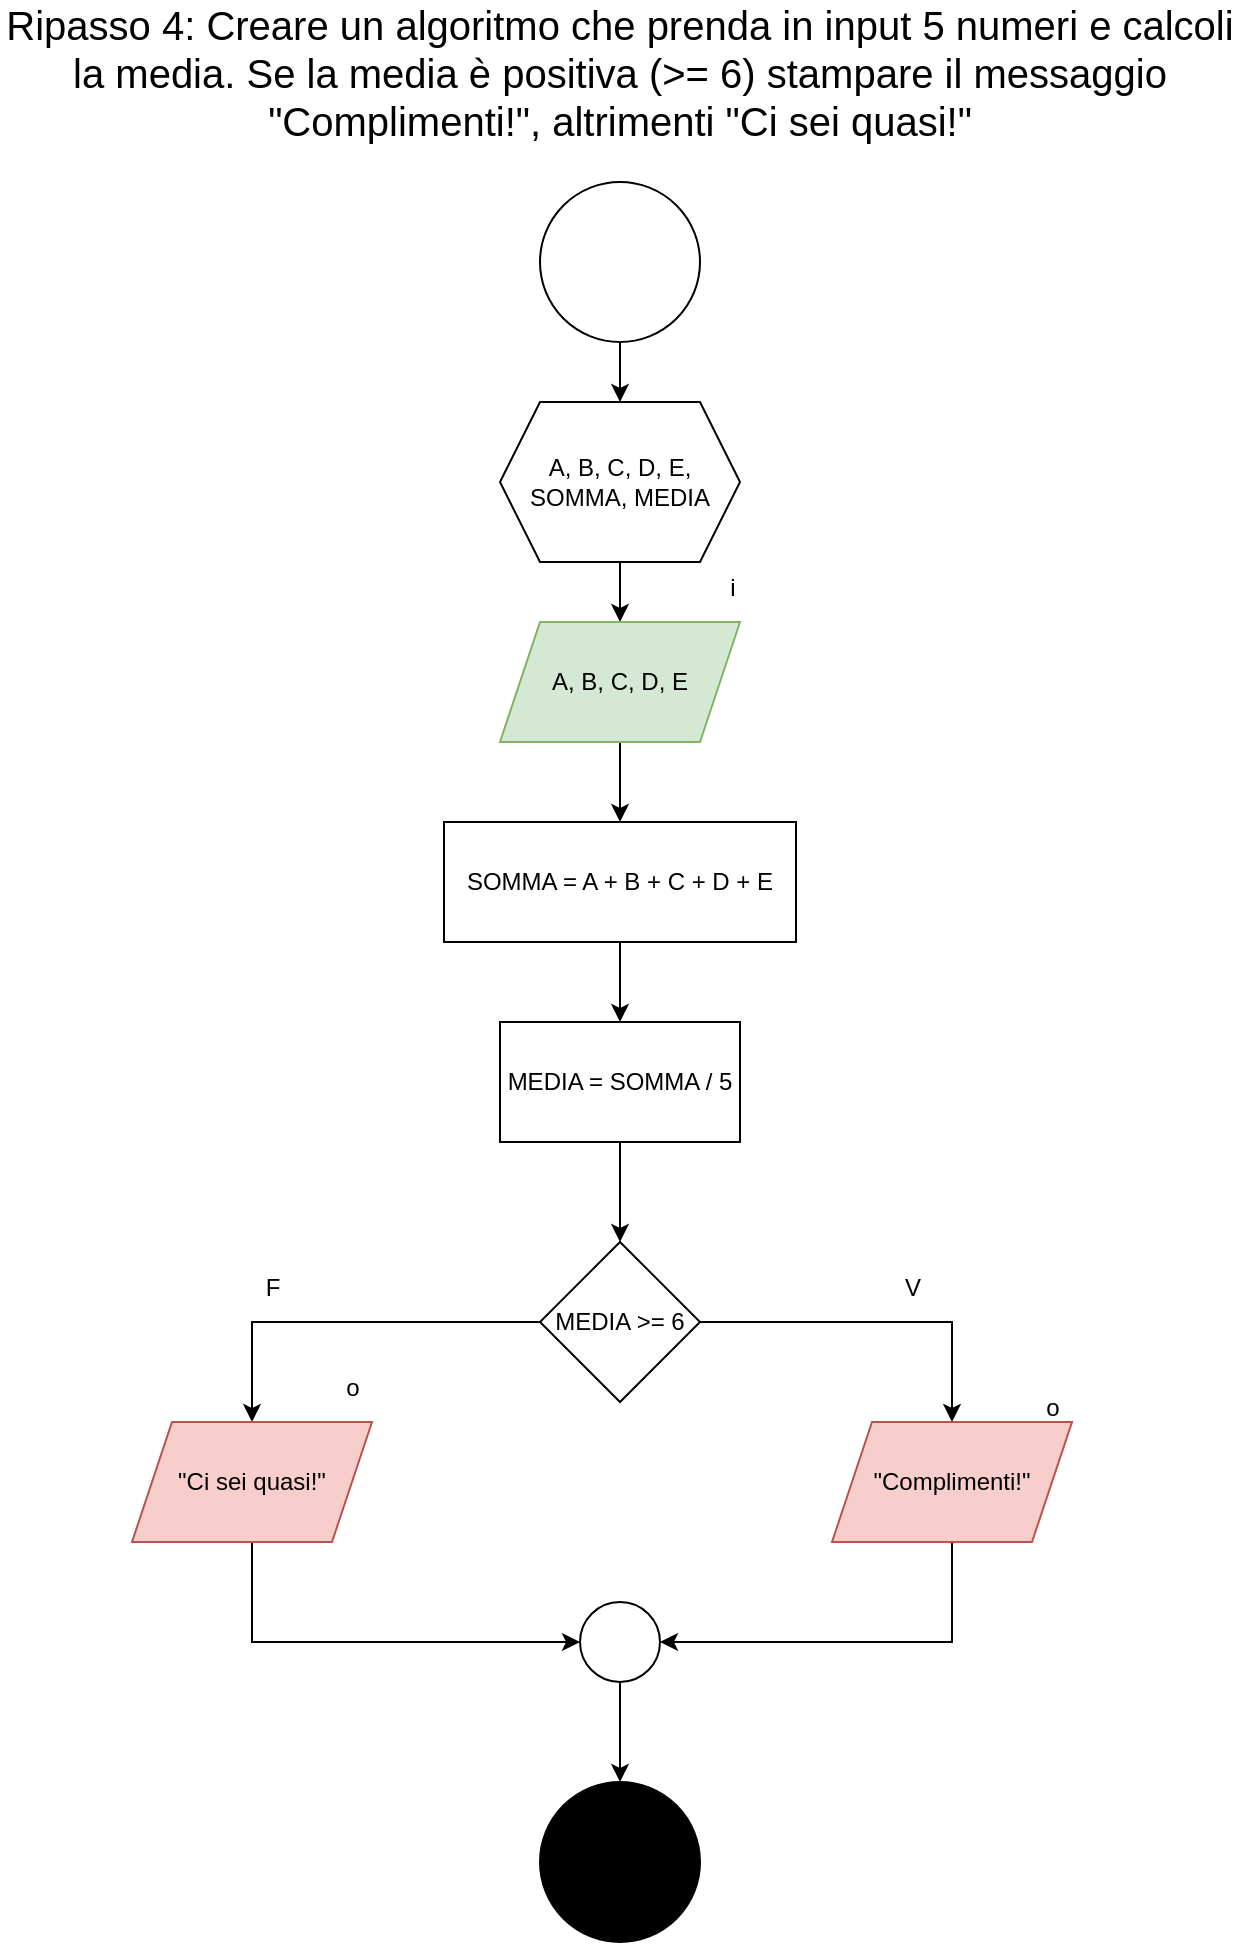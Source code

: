 <mxfile version="24.7.15">
  <diagram name="Pagina-1" id="P9avkzoLggxS2P0xwyiG">
    <mxGraphModel grid="1" page="1" gridSize="10" guides="1" tooltips="1" connect="1" arrows="1" fold="1" pageScale="1" pageWidth="827" pageHeight="1169" math="0" shadow="0">
      <root>
        <mxCell id="0" />
        <mxCell id="1" parent="0" />
        <mxCell id="tOAeBtLttkpn_mph-uSS-1" value="Ripasso 4: Creare un algoritmo che prenda in input 5 numeri e calcoli la media. Se la media è positiva (&amp;gt;= 6) stampare il messaggio &quot;Complimenti!&quot;, altrimenti &quot;Ci sei quasi!&quot;" style="text;html=1;align=center;verticalAlign=middle;whiteSpace=wrap;rounded=0;fontSize=20;" vertex="1" parent="1">
          <mxGeometry x="104" y="50" width="620" height="30" as="geometry" />
        </mxCell>
        <mxCell id="tOAeBtLttkpn_mph-uSS-4" value="" style="edgeStyle=orthogonalEdgeStyle;rounded=0;orthogonalLoop=1;jettySize=auto;html=1;" edge="1" parent="1" source="tOAeBtLttkpn_mph-uSS-2" target="tOAeBtLttkpn_mph-uSS-3">
          <mxGeometry relative="1" as="geometry" />
        </mxCell>
        <mxCell id="tOAeBtLttkpn_mph-uSS-2" value="" style="ellipse;whiteSpace=wrap;html=1;aspect=fixed;" vertex="1" parent="1">
          <mxGeometry x="374" y="120" width="80" height="80" as="geometry" />
        </mxCell>
        <mxCell id="tOAeBtLttkpn_mph-uSS-6" value="" style="edgeStyle=orthogonalEdgeStyle;rounded=0;orthogonalLoop=1;jettySize=auto;html=1;" edge="1" parent="1" source="tOAeBtLttkpn_mph-uSS-3" target="tOAeBtLttkpn_mph-uSS-5">
          <mxGeometry relative="1" as="geometry" />
        </mxCell>
        <mxCell id="tOAeBtLttkpn_mph-uSS-3" value="A, B, C, D, E, SOMMA, MEDIA" style="shape=hexagon;perimeter=hexagonPerimeter2;whiteSpace=wrap;html=1;fixedSize=1;" vertex="1" parent="1">
          <mxGeometry x="354" y="230" width="120" height="80" as="geometry" />
        </mxCell>
        <mxCell id="tOAeBtLttkpn_mph-uSS-9" value="" style="edgeStyle=orthogonalEdgeStyle;rounded=0;orthogonalLoop=1;jettySize=auto;html=1;" edge="1" parent="1" source="tOAeBtLttkpn_mph-uSS-5" target="tOAeBtLttkpn_mph-uSS-8">
          <mxGeometry relative="1" as="geometry" />
        </mxCell>
        <mxCell id="tOAeBtLttkpn_mph-uSS-5" value="A, B, C, D, E" style="shape=parallelogram;perimeter=parallelogramPerimeter;whiteSpace=wrap;html=1;fixedSize=1;fillColor=#d5e8d4;strokeColor=#82b366;" vertex="1" parent="1">
          <mxGeometry x="354" y="340" width="120" height="60" as="geometry" />
        </mxCell>
        <mxCell id="tOAeBtLttkpn_mph-uSS-7" value="i" style="text;html=1;align=center;verticalAlign=middle;resizable=0;points=[];autosize=1;strokeColor=none;fillColor=none;" vertex="1" parent="1">
          <mxGeometry x="455" y="308" width="30" height="30" as="geometry" />
        </mxCell>
        <mxCell id="tOAeBtLttkpn_mph-uSS-11" value="" style="edgeStyle=orthogonalEdgeStyle;rounded=0;orthogonalLoop=1;jettySize=auto;html=1;" edge="1" parent="1" source="tOAeBtLttkpn_mph-uSS-8" target="tOAeBtLttkpn_mph-uSS-10">
          <mxGeometry relative="1" as="geometry" />
        </mxCell>
        <mxCell id="tOAeBtLttkpn_mph-uSS-8" value="SOMMA = A + B + C + D + E" style="whiteSpace=wrap;html=1;" vertex="1" parent="1">
          <mxGeometry x="326" y="440" width="176" height="60" as="geometry" />
        </mxCell>
        <mxCell id="tOAeBtLttkpn_mph-uSS-13" value="" style="edgeStyle=orthogonalEdgeStyle;rounded=0;orthogonalLoop=1;jettySize=auto;html=1;" edge="1" parent="1" source="tOAeBtLttkpn_mph-uSS-10" target="tOAeBtLttkpn_mph-uSS-12">
          <mxGeometry relative="1" as="geometry" />
        </mxCell>
        <mxCell id="tOAeBtLttkpn_mph-uSS-10" value="MEDIA = SOMMA / 5" style="whiteSpace=wrap;html=1;" vertex="1" parent="1">
          <mxGeometry x="354" y="540" width="120" height="60" as="geometry" />
        </mxCell>
        <mxCell id="tOAeBtLttkpn_mph-uSS-16" value="" style="edgeStyle=orthogonalEdgeStyle;rounded=0;orthogonalLoop=1;jettySize=auto;html=1;" edge="1" parent="1" source="tOAeBtLttkpn_mph-uSS-12" target="tOAeBtLttkpn_mph-uSS-15">
          <mxGeometry relative="1" as="geometry" />
        </mxCell>
        <mxCell id="tOAeBtLttkpn_mph-uSS-18" value="" style="edgeStyle=orthogonalEdgeStyle;rounded=0;orthogonalLoop=1;jettySize=auto;html=1;" edge="1" parent="1" source="tOAeBtLttkpn_mph-uSS-12" target="tOAeBtLttkpn_mph-uSS-17">
          <mxGeometry relative="1" as="geometry" />
        </mxCell>
        <mxCell id="tOAeBtLttkpn_mph-uSS-12" value="MEDIA &amp;gt;= 6" style="rhombus;whiteSpace=wrap;html=1;" vertex="1" parent="1">
          <mxGeometry x="374" y="650" width="80" height="80" as="geometry" />
        </mxCell>
        <mxCell id="tOAeBtLttkpn_mph-uSS-23" style="edgeStyle=orthogonalEdgeStyle;rounded=0;orthogonalLoop=1;jettySize=auto;html=1;entryX=1;entryY=0.5;entryDx=0;entryDy=0;" edge="1" parent="1" source="tOAeBtLttkpn_mph-uSS-15" target="tOAeBtLttkpn_mph-uSS-21">
          <mxGeometry relative="1" as="geometry">
            <Array as="points">
              <mxPoint x="580" y="850" />
            </Array>
          </mxGeometry>
        </mxCell>
        <mxCell id="tOAeBtLttkpn_mph-uSS-15" value="&quot;Complimenti!&quot;" style="shape=parallelogram;perimeter=parallelogramPerimeter;whiteSpace=wrap;html=1;fixedSize=1;fillColor=#f8cecc;strokeColor=#b85450;" vertex="1" parent="1">
          <mxGeometry x="520" y="740" width="120" height="60" as="geometry" />
        </mxCell>
        <mxCell id="tOAeBtLttkpn_mph-uSS-22" value="" style="edgeStyle=orthogonalEdgeStyle;rounded=0;orthogonalLoop=1;jettySize=auto;html=1;" edge="1" parent="1" source="tOAeBtLttkpn_mph-uSS-17" target="tOAeBtLttkpn_mph-uSS-21">
          <mxGeometry relative="1" as="geometry">
            <Array as="points">
              <mxPoint x="230" y="850" />
            </Array>
          </mxGeometry>
        </mxCell>
        <mxCell id="tOAeBtLttkpn_mph-uSS-17" value="&quot;Ci sei quasi!&quot;" style="shape=parallelogram;perimeter=parallelogramPerimeter;whiteSpace=wrap;html=1;fixedSize=1;fillColor=#f8cecc;strokeColor=#b85450;" vertex="1" parent="1">
          <mxGeometry x="170" y="740" width="120" height="60" as="geometry" />
        </mxCell>
        <mxCell id="tOAeBtLttkpn_mph-uSS-19" value="o" style="text;html=1;align=center;verticalAlign=middle;resizable=0;points=[];autosize=1;strokeColor=none;fillColor=none;" vertex="1" parent="1">
          <mxGeometry x="265" y="708" width="30" height="30" as="geometry" />
        </mxCell>
        <mxCell id="tOAeBtLttkpn_mph-uSS-20" value="o" style="text;html=1;align=center;verticalAlign=middle;resizable=0;points=[];autosize=1;strokeColor=none;fillColor=none;" vertex="1" parent="1">
          <mxGeometry x="615" y="718" width="30" height="30" as="geometry" />
        </mxCell>
        <mxCell id="tOAeBtLttkpn_mph-uSS-27" value="" style="edgeStyle=orthogonalEdgeStyle;rounded=0;orthogonalLoop=1;jettySize=auto;html=1;" edge="1" parent="1" source="tOAeBtLttkpn_mph-uSS-21" target="tOAeBtLttkpn_mph-uSS-26">
          <mxGeometry relative="1" as="geometry" />
        </mxCell>
        <mxCell id="tOAeBtLttkpn_mph-uSS-21" value="" style="ellipse;whiteSpace=wrap;html=1;" vertex="1" parent="1">
          <mxGeometry x="394" y="830" width="40" height="40" as="geometry" />
        </mxCell>
        <mxCell id="tOAeBtLttkpn_mph-uSS-26" value="" style="ellipse;whiteSpace=wrap;html=1;aspect=fixed;fillColor=#000000;" vertex="1" parent="1">
          <mxGeometry x="374" y="920" width="80" height="80" as="geometry" />
        </mxCell>
        <mxCell id="rq7RfyFO8dFMMKm-y-JU-1" value="V" style="text;html=1;align=center;verticalAlign=middle;resizable=0;points=[];autosize=1;strokeColor=none;fillColor=none;" vertex="1" parent="1">
          <mxGeometry x="545" y="658" width="30" height="30" as="geometry" />
        </mxCell>
        <mxCell id="rq7RfyFO8dFMMKm-y-JU-2" value="F" style="text;html=1;align=center;verticalAlign=middle;resizable=0;points=[];autosize=1;strokeColor=none;fillColor=none;" vertex="1" parent="1">
          <mxGeometry x="225" y="658" width="30" height="30" as="geometry" />
        </mxCell>
      </root>
    </mxGraphModel>
  </diagram>
</mxfile>
